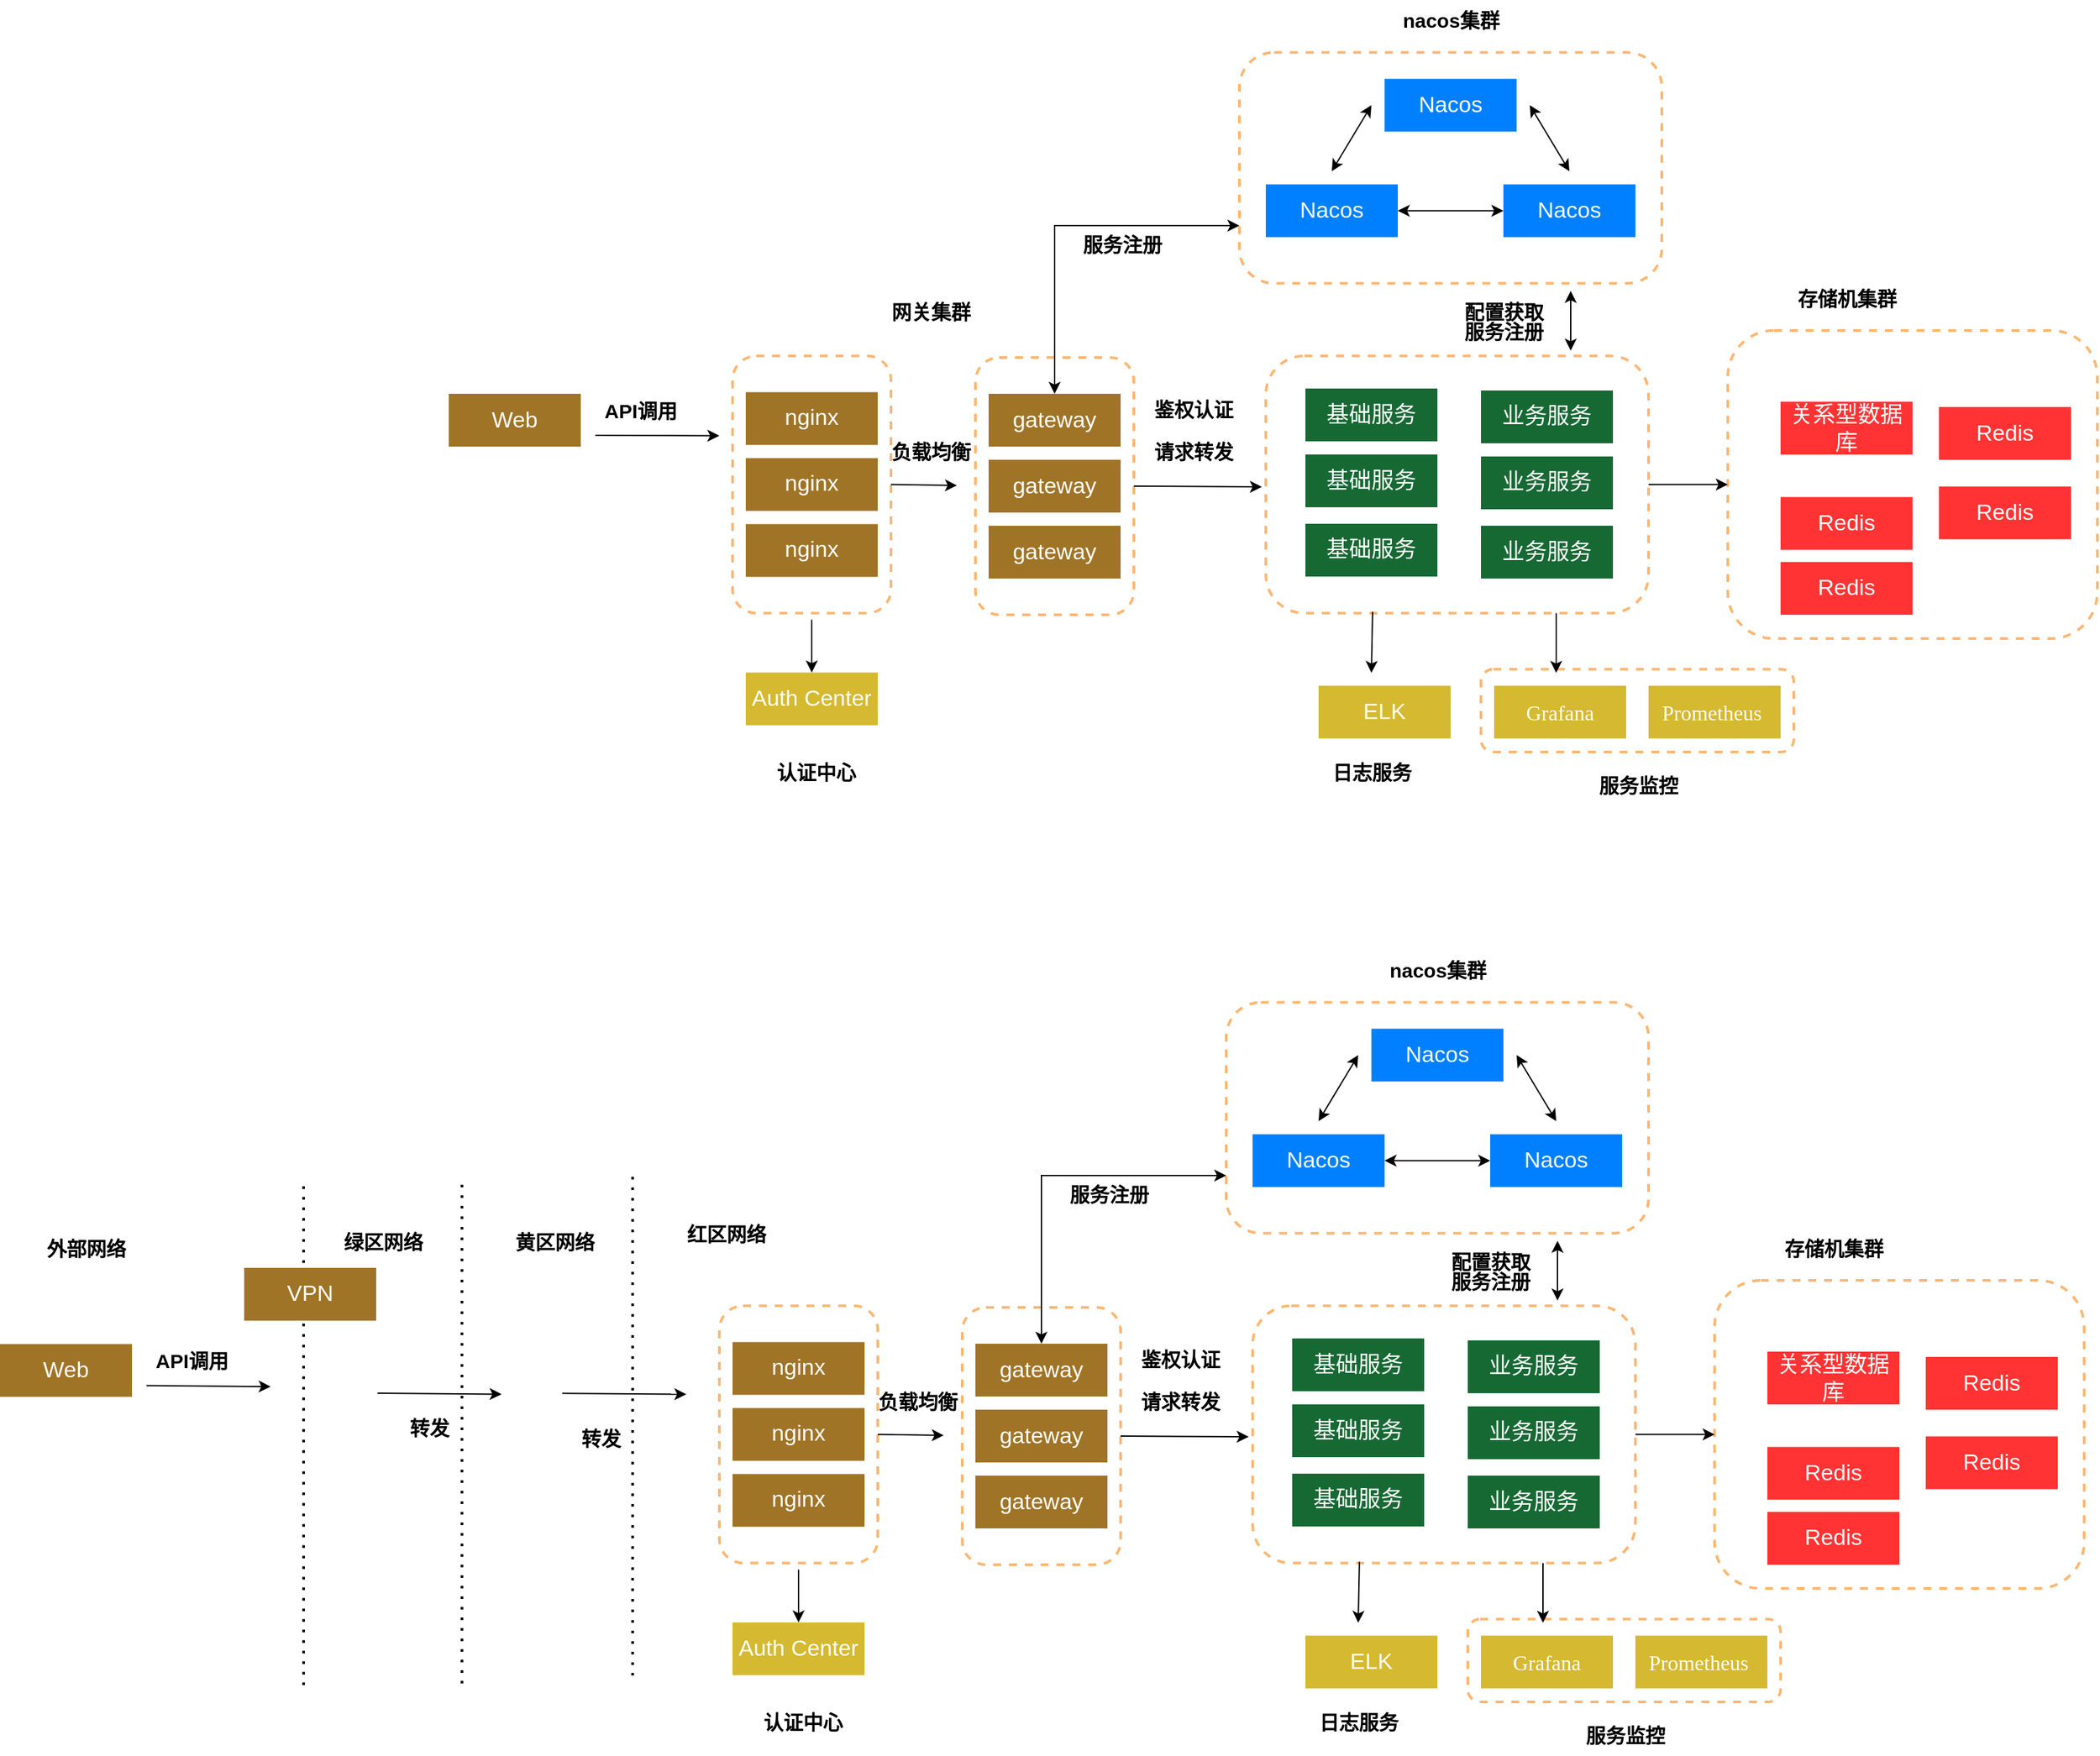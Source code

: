 <mxfile version="26.1.2">
  <diagram name="第 1 页" id="CDN1awkTx7iHZSeHB25q">
    <mxGraphModel dx="2567" dy="980" grid="1" gridSize="10" guides="1" tooltips="1" connect="1" arrows="1" fold="1" page="1" pageScale="1" pageWidth="827" pageHeight="1169" math="0" shadow="0">
      <root>
        <mxCell id="0" />
        <mxCell id="1" parent="0" />
        <mxCell id="YpanblVg95gVwMK05n6i-53" value="" style="rounded=1;whiteSpace=wrap;html=1;dashed=1;strokeColor=#FFB570;strokeWidth=2;" parent="1" vertex="1">
          <mxGeometry x="522" y="587.25" width="237" height="62.75" as="geometry" />
        </mxCell>
        <mxCell id="YpanblVg95gVwMK05n6i-47" value="" style="rounded=1;whiteSpace=wrap;html=1;dashed=1;strokeColor=#FFB570;strokeWidth=2;container=0;" parent="1" vertex="1">
          <mxGeometry x="139" y="351" width="120" height="195" as="geometry" />
        </mxCell>
        <mxCell id="YpanblVg95gVwMK05n6i-1" value="" style="rounded=1;whiteSpace=wrap;html=1;dashed=1;strokeColor=#FFB570;strokeWidth=2;" parent="1" vertex="1">
          <mxGeometry x="709" y="330.5" width="280" height="233.5" as="geometry" />
        </mxCell>
        <mxCell id="YpanblVg95gVwMK05n6i-7" value="" style="endArrow=classic;startArrow=classic;html=1;rounded=0;entryX=0;entryY=0.75;entryDx=0;entryDy=0;" parent="1" source="YpanblVg95gVwMK05n6i-4" target="YpanblVg95gVwMK05n6i-18" edge="1">
          <mxGeometry width="50" height="50" relative="1" as="geometry">
            <mxPoint x="259" y="409.75" as="sourcePoint" />
            <mxPoint x="309" y="359.75" as="targetPoint" />
            <Array as="points">
              <mxPoint x="199" y="251" />
            </Array>
          </mxGeometry>
        </mxCell>
        <mxCell id="YpanblVg95gVwMK05n6i-8" value="" style="endArrow=classic;html=1;rounded=0;" parent="1" edge="1">
          <mxGeometry width="50" height="50" relative="1" as="geometry">
            <mxPoint x="-149" y="410" as="sourcePoint" />
            <mxPoint x="-55" y="410.25" as="targetPoint" />
          </mxGeometry>
        </mxCell>
        <mxCell id="YpanblVg95gVwMK05n6i-9" value="API调用" style="text;html=1;align=center;verticalAlign=middle;resizable=0;points=[];autosize=1;strokeColor=none;fillColor=none;strokeWidth=3;fontSize=15;fontStyle=1" parent="1" vertex="1">
          <mxGeometry x="-155" y="375.75" width="80" height="30" as="geometry" />
        </mxCell>
        <mxCell id="YpanblVg95gVwMK05n6i-10" value="网关集群" style="text;html=1;align=center;verticalAlign=middle;resizable=0;points=[];autosize=1;strokeColor=none;fillColor=none;strokeWidth=3;fontSize=15;fontStyle=1" parent="1" vertex="1">
          <mxGeometry x="65" y="300.5" width="80" height="30" as="geometry" />
        </mxCell>
        <mxCell id="YpanblVg95gVwMK05n6i-11" value="nacos集群" style="text;html=1;align=center;verticalAlign=middle;resizable=0;points=[];autosize=1;strokeColor=none;fillColor=none;strokeWidth=3;fontSize=15;fontStyle=1" parent="1" vertex="1">
          <mxGeometry x="449" y="80" width="100" height="30" as="geometry" />
        </mxCell>
        <mxCell id="YpanblVg95gVwMK05n6i-12" style="edgeStyle=orthogonalEdgeStyle;rounded=0;orthogonalLoop=1;jettySize=auto;html=1;entryX=0;entryY=0.5;entryDx=0;entryDy=0;" parent="1" source="YpanblVg95gVwMK05n6i-13" target="YpanblVg95gVwMK05n6i-1" edge="1">
          <mxGeometry relative="1" as="geometry" />
        </mxCell>
        <mxCell id="YpanblVg95gVwMK05n6i-13" value="" style="rounded=1;whiteSpace=wrap;html=1;dashed=1;strokeColor=#FFB570;strokeWidth=2;" parent="1" vertex="1">
          <mxGeometry x="359" y="349.75" width="290" height="195" as="geometry" />
        </mxCell>
        <mxCell id="YpanblVg95gVwMK05n6i-14" value="&lt;font color=&quot;#ffffff&quot;&gt;基础服务&lt;/font&gt;" style="rounded=0;whiteSpace=wrap;html=1;fillColor=#176934;fontSize=17;strokeColor=none;" parent="1" vertex="1">
          <mxGeometry x="389" y="374.5" width="100" height="40" as="geometry" />
        </mxCell>
        <mxCell id="YpanblVg95gVwMK05n6i-15" value="&lt;span style=&quot;color: rgb(255, 255, 255);&quot;&gt;基础服务&lt;/span&gt;" style="rounded=0;whiteSpace=wrap;html=1;fillColor=#176934;fontSize=17;strokeColor=none;" parent="1" vertex="1">
          <mxGeometry x="389" y="424.5" width="100" height="40" as="geometry" />
        </mxCell>
        <mxCell id="YpanblVg95gVwMK05n6i-16" value="&lt;span style=&quot;color: rgb(255, 255, 255);&quot;&gt;基础服务&lt;/span&gt;" style="rounded=0;whiteSpace=wrap;html=1;fillColor=#176934;fontSize=17;strokeColor=none;" parent="1" vertex="1">
          <mxGeometry x="389" y="477" width="100" height="40" as="geometry" />
        </mxCell>
        <mxCell id="YpanblVg95gVwMK05n6i-17" value="" style="group" parent="1" vertex="1" connectable="0">
          <mxGeometry x="339" y="119.75" width="320" height="175" as="geometry" />
        </mxCell>
        <mxCell id="YpanblVg95gVwMK05n6i-18" value="" style="rounded=1;whiteSpace=wrap;html=1;dashed=1;strokeColor=#FFB570;strokeWidth=2;" parent="YpanblVg95gVwMK05n6i-17" vertex="1">
          <mxGeometry width="320" height="175" as="geometry" />
        </mxCell>
        <mxCell id="YpanblVg95gVwMK05n6i-19" value="&lt;font color=&quot;#ffffff&quot; style=&quot;font-size: 17px;&quot;&gt;Nacos&lt;/font&gt;" style="rounded=0;whiteSpace=wrap;html=1;fillColor=#0080ff;fontSize=17;strokeColor=none;" parent="YpanblVg95gVwMK05n6i-17" vertex="1">
          <mxGeometry x="110" y="20" width="100" height="40" as="geometry" />
        </mxCell>
        <mxCell id="YpanblVg95gVwMK05n6i-20" value="&lt;font color=&quot;#ffffff&quot; style=&quot;font-size: 17px;&quot;&gt;Nacos&lt;/font&gt;" style="rounded=0;whiteSpace=wrap;html=1;fillColor=#0080ff;fontSize=17;strokeColor=none;" parent="YpanblVg95gVwMK05n6i-17" vertex="1">
          <mxGeometry x="200" y="100" width="100" height="40" as="geometry" />
        </mxCell>
        <mxCell id="YpanblVg95gVwMK05n6i-21" value="&lt;font color=&quot;#ffffff&quot; style=&quot;font-size: 17px;&quot;&gt;Nacos&lt;/font&gt;" style="rounded=0;whiteSpace=wrap;html=1;fillColor=#0080ff;fontSize=17;strokeColor=none;" parent="YpanblVg95gVwMK05n6i-17" vertex="1">
          <mxGeometry x="20" y="100" width="100" height="40" as="geometry" />
        </mxCell>
        <mxCell id="YpanblVg95gVwMK05n6i-22" value="" style="endArrow=classic;startArrow=classic;html=1;rounded=0;" parent="YpanblVg95gVwMK05n6i-17" edge="1">
          <mxGeometry width="50" height="50" relative="1" as="geometry">
            <mxPoint x="70" y="90" as="sourcePoint" />
            <mxPoint x="100" y="40" as="targetPoint" />
          </mxGeometry>
        </mxCell>
        <mxCell id="YpanblVg95gVwMK05n6i-23" value="" style="endArrow=classic;startArrow=classic;html=1;rounded=0;" parent="YpanblVg95gVwMK05n6i-17" edge="1">
          <mxGeometry width="50" height="50" relative="1" as="geometry">
            <mxPoint x="250" y="90" as="sourcePoint" />
            <mxPoint x="220" y="40" as="targetPoint" />
          </mxGeometry>
        </mxCell>
        <mxCell id="YpanblVg95gVwMK05n6i-24" value="" style="endArrow=classic;startArrow=classic;html=1;rounded=0;" parent="YpanblVg95gVwMK05n6i-17" edge="1">
          <mxGeometry width="50" height="50" relative="1" as="geometry">
            <mxPoint x="200" y="120" as="sourcePoint" />
            <mxPoint x="120" y="120" as="targetPoint" />
          </mxGeometry>
        </mxCell>
        <mxCell id="YpanblVg95gVwMK05n6i-25" value="" style="endArrow=classic;html=1;rounded=0;exitX=1;exitY=0.5;exitDx=0;exitDy=0;" parent="1" source="YpanblVg95gVwMK05n6i-47" edge="1">
          <mxGeometry width="50" height="50" relative="1" as="geometry">
            <mxPoint x="269" y="445.5" as="sourcePoint" />
            <mxPoint x="356" y="449" as="targetPoint" />
          </mxGeometry>
        </mxCell>
        <mxCell id="YpanblVg95gVwMK05n6i-26" value="&lt;font color=&quot;#ffffff&quot;&gt;Auth Center&lt;/font&gt;" style="rounded=0;whiteSpace=wrap;html=1;fillColor=#d5b930;fontSize=17;strokeColor=none;" parent="1" vertex="1">
          <mxGeometry x="-35" y="589.75" width="100" height="40" as="geometry" />
        </mxCell>
        <mxCell id="YpanblVg95gVwMK05n6i-27" value="" style="endArrow=classic;html=1;rounded=0;entryX=0.5;entryY=0;entryDx=0;entryDy=0;" parent="1" target="YpanblVg95gVwMK05n6i-26" edge="1">
          <mxGeometry width="50" height="50" relative="1" as="geometry">
            <mxPoint x="15" y="549.75" as="sourcePoint" />
            <mxPoint x="45" y="457.75" as="targetPoint" />
          </mxGeometry>
        </mxCell>
        <mxCell id="YpanblVg95gVwMK05n6i-28" value="认证中心" style="text;html=1;align=center;verticalAlign=middle;resizable=0;points=[];autosize=1;strokeColor=none;fillColor=none;strokeWidth=3;fontSize=15;fontStyle=1" parent="1" vertex="1">
          <mxGeometry x="-22" y="649.75" width="80" height="30" as="geometry" />
        </mxCell>
        <mxCell id="YpanblVg95gVwMK05n6i-29" value="&lt;font color=&quot;#ffffff&quot;&gt;ELK&lt;/font&gt;" style="rounded=0;whiteSpace=wrap;html=1;fillColor=#d5b930;fontSize=17;strokeColor=none;" parent="1" vertex="1">
          <mxGeometry x="399" y="599.75" width="100" height="40" as="geometry" />
        </mxCell>
        <mxCell id="YpanblVg95gVwMK05n6i-30" value="" style="endArrow=classic;html=1;rounded=0;exitX=0.279;exitY=0.995;exitDx=0;exitDy=0;exitPerimeter=0;" parent="1" source="YpanblVg95gVwMK05n6i-13" edge="1">
          <mxGeometry width="50" height="50" relative="1" as="geometry">
            <mxPoint x="209" y="554.75" as="sourcePoint" />
            <mxPoint x="439" y="590" as="targetPoint" />
          </mxGeometry>
        </mxCell>
        <mxCell id="YpanblVg95gVwMK05n6i-31" value="日志服务" style="text;html=1;align=center;verticalAlign=middle;resizable=0;points=[];autosize=1;strokeColor=none;fillColor=none;strokeWidth=3;fontSize=15;fontStyle=1" parent="1" vertex="1">
          <mxGeometry x="399" y="650" width="80" height="30" as="geometry" />
        </mxCell>
        <mxCell id="YpanblVg95gVwMK05n6i-32" value="&lt;span style=&quot;font-size:12.0pt;mso-bidi-font-size:&lt;br/&gt;11.0pt;line-height:150%;font-family:&amp;quot;Times New Roman&amp;quot;,serif;mso-fareast-font-family:&lt;br/&gt;宋体;mso-bidi-theme-font:minor-bidi;mso-font-kerning:1.0pt;mso-ansi-language:&lt;br/&gt;EN-US;mso-fareast-language:ZH-CN;mso-bidi-language:AR-SA&quot; lang=&quot;EN-US&quot;&gt;Grafana&lt;/span&gt;" style="rounded=0;whiteSpace=wrap;html=1;fillColor=#d5b930;fontSize=17;strokeColor=none;fontColor=#FFFFFF;" parent="1" vertex="1">
          <mxGeometry x="532" y="599.75" width="100" height="40" as="geometry" />
        </mxCell>
        <mxCell id="YpanblVg95gVwMK05n6i-33" value="" style="endArrow=classic;html=1;rounded=0;exitX=0.279;exitY=0.995;exitDx=0;exitDy=0;exitPerimeter=0;" parent="1" edge="1">
          <mxGeometry width="50" height="50" relative="1" as="geometry">
            <mxPoint x="579" y="544.75" as="sourcePoint" />
            <mxPoint x="579" y="590" as="targetPoint" />
          </mxGeometry>
        </mxCell>
        <mxCell id="YpanblVg95gVwMK05n6i-34" value="服务监控" style="text;html=1;align=center;verticalAlign=middle;resizable=0;points=[];autosize=1;strokeColor=none;fillColor=none;strokeWidth=3;fontSize=15;fontStyle=1" parent="1" vertex="1">
          <mxGeometry x="600.5" y="660" width="80" height="30" as="geometry" />
        </mxCell>
        <mxCell id="YpanblVg95gVwMK05n6i-35" value="&lt;font color=&quot;#ffffff&quot;&gt;关系型数据库&lt;/font&gt;" style="rounded=0;whiteSpace=wrap;html=1;fillColor=#FF3333;fontSize=17;strokeColor=none;" parent="1" vertex="1">
          <mxGeometry x="749" y="384.5" width="100" height="40" as="geometry" />
        </mxCell>
        <mxCell id="YpanblVg95gVwMK05n6i-36" value="&lt;font color=&quot;#ffffff&quot;&gt;Redis&lt;/font&gt;" style="rounded=0;whiteSpace=wrap;html=1;fillColor=#FF3333;fontSize=17;strokeColor=none;" parent="1" vertex="1">
          <mxGeometry x="749" y="456.75" width="100" height="40" as="geometry" />
        </mxCell>
        <mxCell id="YpanblVg95gVwMK05n6i-37" value="&lt;font color=&quot;#ffffff&quot;&gt;业务服务&lt;/font&gt;" style="rounded=0;whiteSpace=wrap;html=1;fillColor=#176934;fontSize=17;strokeColor=none;" parent="1" vertex="1">
          <mxGeometry x="522" y="376" width="100" height="40" as="geometry" />
        </mxCell>
        <mxCell id="YpanblVg95gVwMK05n6i-38" value="&lt;span style=&quot;color: rgb(255, 255, 255);&quot;&gt;业务服务&lt;/span&gt;" style="rounded=0;whiteSpace=wrap;html=1;fillColor=#176934;fontSize=17;strokeColor=none;" parent="1" vertex="1">
          <mxGeometry x="522" y="426" width="100" height="40" as="geometry" />
        </mxCell>
        <mxCell id="YpanblVg95gVwMK05n6i-39" value="&lt;span style=&quot;color: rgb(255, 255, 255);&quot;&gt;业务服务&lt;/span&gt;" style="rounded=0;whiteSpace=wrap;html=1;fillColor=#176934;fontSize=17;strokeColor=none;" parent="1" vertex="1">
          <mxGeometry x="522" y="478.5" width="100" height="40" as="geometry" />
        </mxCell>
        <mxCell id="YpanblVg95gVwMK05n6i-3" value="" style="rounded=1;whiteSpace=wrap;html=1;dashed=1;strokeColor=#FFB570;strokeWidth=2;container=0;" parent="1" vertex="1">
          <mxGeometry x="-45" y="349.75" width="120" height="195" as="geometry" />
        </mxCell>
        <mxCell id="YpanblVg95gVwMK05n6i-4" value="&lt;font color=&quot;#ffffff&quot;&gt;gateway&lt;/font&gt;" style="rounded=0;whiteSpace=wrap;html=1;fillColor=#a07427;fontSize=17;strokeColor=none;container=0;" parent="1" vertex="1">
          <mxGeometry x="149" y="378.5" width="100" height="40" as="geometry" />
        </mxCell>
        <mxCell id="YpanblVg95gVwMK05n6i-5" value="&lt;font color=&quot;#ffffff&quot;&gt;gateway&lt;/font&gt;" style="rounded=0;whiteSpace=wrap;html=1;fillColor=#a07427;fontSize=17;strokeColor=none;container=0;" parent="1" vertex="1">
          <mxGeometry x="149" y="428.5" width="100" height="40" as="geometry" />
        </mxCell>
        <mxCell id="YpanblVg95gVwMK05n6i-6" value="&lt;font color=&quot;#ffffff&quot;&gt;gateway&lt;/font&gt;" style="rounded=0;whiteSpace=wrap;html=1;fillColor=#a07427;fontSize=17;strokeColor=none;container=0;" parent="1" vertex="1">
          <mxGeometry x="149" y="478.5" width="100" height="40" as="geometry" />
        </mxCell>
        <mxCell id="YpanblVg95gVwMK05n6i-40" value="&lt;font color=&quot;#ffffff&quot;&gt;nginx&lt;/font&gt;" style="rounded=0;whiteSpace=wrap;html=1;fillColor=#a07427;fontSize=17;strokeColor=none;container=0;" parent="1" vertex="1">
          <mxGeometry x="-35" y="377.25" width="100" height="40" as="geometry" />
        </mxCell>
        <mxCell id="YpanblVg95gVwMK05n6i-41" value="&lt;span style=&quot;color: rgb(255, 255, 255);&quot;&gt;nginx&lt;/span&gt;" style="rounded=0;whiteSpace=wrap;html=1;fillColor=#a07427;fontSize=17;strokeColor=none;container=0;" parent="1" vertex="1">
          <mxGeometry x="-35" y="427.25" width="100" height="40" as="geometry" />
        </mxCell>
        <mxCell id="YpanblVg95gVwMK05n6i-42" value="&lt;span style=&quot;color: rgb(255, 255, 255);&quot;&gt;nginx&lt;/span&gt;" style="rounded=0;whiteSpace=wrap;html=1;fillColor=#a07427;fontSize=17;strokeColor=none;container=0;" parent="1" vertex="1">
          <mxGeometry x="-35" y="477.25" width="100" height="40" as="geometry" />
        </mxCell>
        <mxCell id="YpanblVg95gVwMK05n6i-43" value="&lt;font color=&quot;#ffffff&quot;&gt;Web&lt;/font&gt;" style="rounded=0;whiteSpace=wrap;html=1;fillColor=#a07427;fontSize=17;strokeColor=none;container=0;" parent="1" vertex="1">
          <mxGeometry x="-260" y="378.5" width="100" height="40" as="geometry" />
        </mxCell>
        <mxCell id="YpanblVg95gVwMK05n6i-48" value="" style="endArrow=classic;html=1;rounded=0;exitX=1;exitY=0.5;exitDx=0;exitDy=0;" parent="1" source="YpanblVg95gVwMK05n6i-3" edge="1">
          <mxGeometry width="50" height="50" relative="1" as="geometry">
            <mxPoint x="39" y="442.25" as="sourcePoint" />
            <mxPoint x="125" y="448" as="targetPoint" />
          </mxGeometry>
        </mxCell>
        <mxCell id="YpanblVg95gVwMK05n6i-50" value="负载均衡" style="text;html=1;align=center;verticalAlign=middle;resizable=0;points=[];autosize=1;strokeColor=none;fillColor=none;strokeWidth=3;fontSize=15;fontStyle=1" parent="1" vertex="1">
          <mxGeometry x="65" y="407.25" width="80" height="30" as="geometry" />
        </mxCell>
        <mxCell id="YpanblVg95gVwMK05n6i-51" value="请求转发" style="text;html=1;align=center;verticalAlign=middle;resizable=0;points=[];autosize=1;strokeColor=none;fillColor=none;strokeWidth=3;fontSize=15;fontStyle=1" parent="1" vertex="1">
          <mxGeometry x="264" y="407.25" width="80" height="30" as="geometry" />
        </mxCell>
        <mxCell id="YpanblVg95gVwMK05n6i-52" value="&lt;span lang=&quot;EN-US&quot; style=&quot;font-size:12.0pt;mso-bidi-font-size:&lt;br/&gt;11.0pt;line-height:150%;font-family:&amp;quot;Times New Roman&amp;quot;,serif;mso-fareast-font-family:&lt;br/&gt;宋体;mso-bidi-theme-font:minor-bidi;mso-font-kerning:1.0pt;mso-ansi-language:&lt;br/&gt;EN-US;mso-fareast-language:ZH-CN;mso-bidi-language:AR-SA&quot;&gt;Prometheus&amp;nbsp;&lt;/span&gt;" style="rounded=0;whiteSpace=wrap;html=1;fillColor=#d5b930;fontSize=17;strokeColor=none;fontColor=#FFFFFF;" parent="1" vertex="1">
          <mxGeometry x="649" y="599.75" width="100" height="40" as="geometry" />
        </mxCell>
        <mxCell id="YpanblVg95gVwMK05n6i-54" value="存储机集群" style="text;html=1;align=center;verticalAlign=middle;resizable=0;points=[];autosize=1;strokeColor=none;fillColor=none;strokeWidth=3;fontSize=15;fontStyle=1" parent="1" vertex="1">
          <mxGeometry x="749" y="291" width="100" height="30" as="geometry" />
        </mxCell>
        <mxCell id="YpanblVg95gVwMK05n6i-56" value="&lt;font color=&quot;#ffffff&quot;&gt;Redis&lt;/font&gt;" style="rounded=0;whiteSpace=wrap;html=1;fillColor=#FF3333;fontSize=17;strokeColor=none;" parent="1" vertex="1">
          <mxGeometry x="749" y="506" width="100" height="40" as="geometry" />
        </mxCell>
        <mxCell id="YpanblVg95gVwMK05n6i-57" value="&lt;font color=&quot;#ffffff&quot;&gt;Redis&lt;/font&gt;" style="rounded=0;whiteSpace=wrap;html=1;fillColor=#FF3333;fontSize=17;strokeColor=none;" parent="1" vertex="1">
          <mxGeometry x="869" y="388.5" width="100" height="40" as="geometry" />
        </mxCell>
        <mxCell id="YpanblVg95gVwMK05n6i-58" value="&lt;font color=&quot;#ffffff&quot;&gt;Redis&lt;/font&gt;" style="rounded=0;whiteSpace=wrap;html=1;fillColor=#FF3333;fontSize=17;strokeColor=none;" parent="1" vertex="1">
          <mxGeometry x="869" y="448.75" width="100" height="40" as="geometry" />
        </mxCell>
        <mxCell id="YpanblVg95gVwMK05n6i-60" value="服务注册" style="text;html=1;align=center;verticalAlign=middle;resizable=0;points=[];autosize=1;strokeColor=none;fillColor=none;strokeWidth=3;fontSize=15;fontStyle=1" parent="1" vertex="1">
          <mxGeometry x="210" y="250" width="80" height="30" as="geometry" />
        </mxCell>
        <mxCell id="YpanblVg95gVwMK05n6i-61" value="鉴权认证" style="text;html=1;align=center;verticalAlign=middle;resizable=0;points=[];autosize=1;strokeColor=none;fillColor=none;strokeWidth=3;fontSize=15;fontStyle=1" parent="1" vertex="1">
          <mxGeometry x="264" y="374.5" width="80" height="30" as="geometry" />
        </mxCell>
        <mxCell id="YpanblVg95gVwMK05n6i-62" value="服务注册" style="text;html=1;align=center;verticalAlign=middle;resizable=0;points=[];autosize=1;strokeColor=none;fillColor=none;strokeWidth=3;fontSize=15;fontStyle=1" parent="1" vertex="1">
          <mxGeometry x="499" y="315.75" width="80" height="30" as="geometry" />
        </mxCell>
        <mxCell id="YpanblVg95gVwMK05n6i-63" value="" style="endArrow=classic;html=1;rounded=0;exitX=0.279;exitY=0.995;exitDx=0;exitDy=0;exitPerimeter=0;startArrow=classic;startFill=1;" parent="1" edge="1">
          <mxGeometry width="50" height="50" relative="1" as="geometry">
            <mxPoint x="590" y="300.5" as="sourcePoint" />
            <mxPoint x="590" y="345.75" as="targetPoint" />
          </mxGeometry>
        </mxCell>
        <mxCell id="YpanblVg95gVwMK05n6i-64" value="配置获取" style="text;html=1;align=center;verticalAlign=middle;resizable=0;points=[];autosize=1;strokeColor=none;fillColor=none;strokeWidth=3;fontSize=15;fontStyle=1" parent="1" vertex="1">
          <mxGeometry x="499" y="300.5" width="80" height="30" as="geometry" />
        </mxCell>
        <mxCell id="xLjhcjiEux8-4FWyUihL-1" value="" style="rounded=1;whiteSpace=wrap;html=1;dashed=1;strokeColor=#FFB570;strokeWidth=2;" vertex="1" parent="1">
          <mxGeometry x="512" y="1307.25" width="237" height="62.75" as="geometry" />
        </mxCell>
        <mxCell id="xLjhcjiEux8-4FWyUihL-2" value="" style="rounded=1;whiteSpace=wrap;html=1;dashed=1;strokeColor=#FFB570;strokeWidth=2;container=0;" vertex="1" parent="1">
          <mxGeometry x="129" y="1071" width="120" height="195" as="geometry" />
        </mxCell>
        <mxCell id="xLjhcjiEux8-4FWyUihL-3" value="" style="rounded=1;whiteSpace=wrap;html=1;dashed=1;strokeColor=#FFB570;strokeWidth=2;" vertex="1" parent="1">
          <mxGeometry x="699" y="1050.5" width="280" height="233.5" as="geometry" />
        </mxCell>
        <mxCell id="xLjhcjiEux8-4FWyUihL-4" value="" style="endArrow=classic;startArrow=classic;html=1;rounded=0;entryX=0;entryY=0.75;entryDx=0;entryDy=0;" edge="1" parent="1" source="xLjhcjiEux8-4FWyUihL-38" target="xLjhcjiEux8-4FWyUihL-15">
          <mxGeometry width="50" height="50" relative="1" as="geometry">
            <mxPoint x="249" y="1129.75" as="sourcePoint" />
            <mxPoint x="299" y="1079.75" as="targetPoint" />
            <Array as="points">
              <mxPoint x="189" y="971" />
            </Array>
          </mxGeometry>
        </mxCell>
        <mxCell id="xLjhcjiEux8-4FWyUihL-5" value="" style="endArrow=classic;html=1;rounded=0;" edge="1" parent="1">
          <mxGeometry width="50" height="50" relative="1" as="geometry">
            <mxPoint x="-489" y="1130.25" as="sourcePoint" />
            <mxPoint x="-395" y="1131" as="targetPoint" />
          </mxGeometry>
        </mxCell>
        <mxCell id="xLjhcjiEux8-4FWyUihL-6" value="API调用" style="text;html=1;align=center;verticalAlign=middle;resizable=0;points=[];autosize=1;strokeColor=none;fillColor=none;strokeWidth=3;fontSize=15;fontStyle=1" vertex="1" parent="1">
          <mxGeometry x="-495" y="1096" width="80" height="30" as="geometry" />
        </mxCell>
        <mxCell id="xLjhcjiEux8-4FWyUihL-7" value="外部网络" style="text;html=1;align=center;verticalAlign=middle;resizable=0;points=[];autosize=1;strokeColor=none;fillColor=none;strokeWidth=3;fontSize=15;fontStyle=1" vertex="1" parent="1">
          <mxGeometry x="-575" y="1011" width="80" height="30" as="geometry" />
        </mxCell>
        <mxCell id="xLjhcjiEux8-4FWyUihL-8" value="nacos集群" style="text;html=1;align=center;verticalAlign=middle;resizable=0;points=[];autosize=1;strokeColor=none;fillColor=none;strokeWidth=3;fontSize=15;fontStyle=1" vertex="1" parent="1">
          <mxGeometry x="439" y="800" width="100" height="30" as="geometry" />
        </mxCell>
        <mxCell id="xLjhcjiEux8-4FWyUihL-9" style="edgeStyle=orthogonalEdgeStyle;rounded=0;orthogonalLoop=1;jettySize=auto;html=1;entryX=0;entryY=0.5;entryDx=0;entryDy=0;" edge="1" parent="1" source="xLjhcjiEux8-4FWyUihL-10" target="xLjhcjiEux8-4FWyUihL-3">
          <mxGeometry relative="1" as="geometry" />
        </mxCell>
        <mxCell id="xLjhcjiEux8-4FWyUihL-10" value="" style="rounded=1;whiteSpace=wrap;html=1;dashed=1;strokeColor=#FFB570;strokeWidth=2;" vertex="1" parent="1">
          <mxGeometry x="349" y="1069.75" width="290" height="195" as="geometry" />
        </mxCell>
        <mxCell id="xLjhcjiEux8-4FWyUihL-11" value="&lt;font color=&quot;#ffffff&quot;&gt;基础服务&lt;/font&gt;" style="rounded=0;whiteSpace=wrap;html=1;fillColor=#176934;fontSize=17;strokeColor=none;" vertex="1" parent="1">
          <mxGeometry x="379" y="1094.5" width="100" height="40" as="geometry" />
        </mxCell>
        <mxCell id="xLjhcjiEux8-4FWyUihL-12" value="&lt;span style=&quot;color: rgb(255, 255, 255);&quot;&gt;基础服务&lt;/span&gt;" style="rounded=0;whiteSpace=wrap;html=1;fillColor=#176934;fontSize=17;strokeColor=none;" vertex="1" parent="1">
          <mxGeometry x="379" y="1144.5" width="100" height="40" as="geometry" />
        </mxCell>
        <mxCell id="xLjhcjiEux8-4FWyUihL-13" value="&lt;span style=&quot;color: rgb(255, 255, 255);&quot;&gt;基础服务&lt;/span&gt;" style="rounded=0;whiteSpace=wrap;html=1;fillColor=#176934;fontSize=17;strokeColor=none;" vertex="1" parent="1">
          <mxGeometry x="379" y="1197" width="100" height="40" as="geometry" />
        </mxCell>
        <mxCell id="xLjhcjiEux8-4FWyUihL-14" value="" style="group" vertex="1" connectable="0" parent="1">
          <mxGeometry x="329" y="839.75" width="320" height="175" as="geometry" />
        </mxCell>
        <mxCell id="xLjhcjiEux8-4FWyUihL-15" value="" style="rounded=1;whiteSpace=wrap;html=1;dashed=1;strokeColor=#FFB570;strokeWidth=2;" vertex="1" parent="xLjhcjiEux8-4FWyUihL-14">
          <mxGeometry width="320" height="175" as="geometry" />
        </mxCell>
        <mxCell id="xLjhcjiEux8-4FWyUihL-16" value="&lt;font color=&quot;#ffffff&quot; style=&quot;font-size: 17px;&quot;&gt;Nacos&lt;/font&gt;" style="rounded=0;whiteSpace=wrap;html=1;fillColor=#0080ff;fontSize=17;strokeColor=none;" vertex="1" parent="xLjhcjiEux8-4FWyUihL-14">
          <mxGeometry x="110" y="20" width="100" height="40" as="geometry" />
        </mxCell>
        <mxCell id="xLjhcjiEux8-4FWyUihL-17" value="&lt;font color=&quot;#ffffff&quot; style=&quot;font-size: 17px;&quot;&gt;Nacos&lt;/font&gt;" style="rounded=0;whiteSpace=wrap;html=1;fillColor=#0080ff;fontSize=17;strokeColor=none;" vertex="1" parent="xLjhcjiEux8-4FWyUihL-14">
          <mxGeometry x="200" y="100" width="100" height="40" as="geometry" />
        </mxCell>
        <mxCell id="xLjhcjiEux8-4FWyUihL-18" value="&lt;font color=&quot;#ffffff&quot; style=&quot;font-size: 17px;&quot;&gt;Nacos&lt;/font&gt;" style="rounded=0;whiteSpace=wrap;html=1;fillColor=#0080ff;fontSize=17;strokeColor=none;" vertex="1" parent="xLjhcjiEux8-4FWyUihL-14">
          <mxGeometry x="20" y="100" width="100" height="40" as="geometry" />
        </mxCell>
        <mxCell id="xLjhcjiEux8-4FWyUihL-19" value="" style="endArrow=classic;startArrow=classic;html=1;rounded=0;" edge="1" parent="xLjhcjiEux8-4FWyUihL-14">
          <mxGeometry width="50" height="50" relative="1" as="geometry">
            <mxPoint x="70" y="90" as="sourcePoint" />
            <mxPoint x="100" y="40" as="targetPoint" />
          </mxGeometry>
        </mxCell>
        <mxCell id="xLjhcjiEux8-4FWyUihL-20" value="" style="endArrow=classic;startArrow=classic;html=1;rounded=0;" edge="1" parent="xLjhcjiEux8-4FWyUihL-14">
          <mxGeometry width="50" height="50" relative="1" as="geometry">
            <mxPoint x="250" y="90" as="sourcePoint" />
            <mxPoint x="220" y="40" as="targetPoint" />
          </mxGeometry>
        </mxCell>
        <mxCell id="xLjhcjiEux8-4FWyUihL-21" value="" style="endArrow=classic;startArrow=classic;html=1;rounded=0;" edge="1" parent="xLjhcjiEux8-4FWyUihL-14">
          <mxGeometry width="50" height="50" relative="1" as="geometry">
            <mxPoint x="200" y="120" as="sourcePoint" />
            <mxPoint x="120" y="120" as="targetPoint" />
          </mxGeometry>
        </mxCell>
        <mxCell id="xLjhcjiEux8-4FWyUihL-22" value="" style="endArrow=classic;html=1;rounded=0;exitX=1;exitY=0.5;exitDx=0;exitDy=0;" edge="1" parent="1" source="xLjhcjiEux8-4FWyUihL-2">
          <mxGeometry width="50" height="50" relative="1" as="geometry">
            <mxPoint x="259" y="1165.5" as="sourcePoint" />
            <mxPoint x="346" y="1169" as="targetPoint" />
          </mxGeometry>
        </mxCell>
        <mxCell id="xLjhcjiEux8-4FWyUihL-23" value="&lt;font color=&quot;#ffffff&quot;&gt;Auth Center&lt;/font&gt;" style="rounded=0;whiteSpace=wrap;html=1;fillColor=#d5b930;fontSize=17;strokeColor=none;" vertex="1" parent="1">
          <mxGeometry x="-45" y="1309.75" width="100" height="40" as="geometry" />
        </mxCell>
        <mxCell id="xLjhcjiEux8-4FWyUihL-24" value="" style="endArrow=classic;html=1;rounded=0;entryX=0.5;entryY=0;entryDx=0;entryDy=0;" edge="1" parent="1" target="xLjhcjiEux8-4FWyUihL-23">
          <mxGeometry width="50" height="50" relative="1" as="geometry">
            <mxPoint x="5" y="1269.75" as="sourcePoint" />
            <mxPoint x="35" y="1177.75" as="targetPoint" />
          </mxGeometry>
        </mxCell>
        <mxCell id="xLjhcjiEux8-4FWyUihL-25" value="认证中心" style="text;html=1;align=center;verticalAlign=middle;resizable=0;points=[];autosize=1;strokeColor=none;fillColor=none;strokeWidth=3;fontSize=15;fontStyle=1" vertex="1" parent="1">
          <mxGeometry x="-32" y="1369.75" width="80" height="30" as="geometry" />
        </mxCell>
        <mxCell id="xLjhcjiEux8-4FWyUihL-26" value="&lt;font color=&quot;#ffffff&quot;&gt;ELK&lt;/font&gt;" style="rounded=0;whiteSpace=wrap;html=1;fillColor=#d5b930;fontSize=17;strokeColor=none;" vertex="1" parent="1">
          <mxGeometry x="389" y="1319.75" width="100" height="40" as="geometry" />
        </mxCell>
        <mxCell id="xLjhcjiEux8-4FWyUihL-27" value="" style="endArrow=classic;html=1;rounded=0;exitX=0.279;exitY=0.995;exitDx=0;exitDy=0;exitPerimeter=0;" edge="1" parent="1" source="xLjhcjiEux8-4FWyUihL-10">
          <mxGeometry width="50" height="50" relative="1" as="geometry">
            <mxPoint x="199" y="1274.75" as="sourcePoint" />
            <mxPoint x="429" y="1310" as="targetPoint" />
          </mxGeometry>
        </mxCell>
        <mxCell id="xLjhcjiEux8-4FWyUihL-28" value="日志服务" style="text;html=1;align=center;verticalAlign=middle;resizable=0;points=[];autosize=1;strokeColor=none;fillColor=none;strokeWidth=3;fontSize=15;fontStyle=1" vertex="1" parent="1">
          <mxGeometry x="389" y="1370" width="80" height="30" as="geometry" />
        </mxCell>
        <mxCell id="xLjhcjiEux8-4FWyUihL-29" value="&lt;span style=&quot;font-size:12.0pt;mso-bidi-font-size:&lt;br/&gt;11.0pt;line-height:150%;font-family:&amp;quot;Times New Roman&amp;quot;,serif;mso-fareast-font-family:&lt;br/&gt;宋体;mso-bidi-theme-font:minor-bidi;mso-font-kerning:1.0pt;mso-ansi-language:&lt;br/&gt;EN-US;mso-fareast-language:ZH-CN;mso-bidi-language:AR-SA&quot; lang=&quot;EN-US&quot;&gt;Grafana&lt;/span&gt;" style="rounded=0;whiteSpace=wrap;html=1;fillColor=#d5b930;fontSize=17;strokeColor=none;fontColor=#FFFFFF;" vertex="1" parent="1">
          <mxGeometry x="522" y="1319.75" width="100" height="40" as="geometry" />
        </mxCell>
        <mxCell id="xLjhcjiEux8-4FWyUihL-30" value="" style="endArrow=classic;html=1;rounded=0;exitX=0.279;exitY=0.995;exitDx=0;exitDy=0;exitPerimeter=0;" edge="1" parent="1">
          <mxGeometry width="50" height="50" relative="1" as="geometry">
            <mxPoint x="569" y="1264.75" as="sourcePoint" />
            <mxPoint x="569" y="1310" as="targetPoint" />
          </mxGeometry>
        </mxCell>
        <mxCell id="xLjhcjiEux8-4FWyUihL-31" value="服务监控" style="text;html=1;align=center;verticalAlign=middle;resizable=0;points=[];autosize=1;strokeColor=none;fillColor=none;strokeWidth=3;fontSize=15;fontStyle=1" vertex="1" parent="1">
          <mxGeometry x="590.5" y="1380" width="80" height="30" as="geometry" />
        </mxCell>
        <mxCell id="xLjhcjiEux8-4FWyUihL-32" value="&lt;font color=&quot;#ffffff&quot;&gt;关系型数据库&lt;/font&gt;" style="rounded=0;whiteSpace=wrap;html=1;fillColor=#FF3333;fontSize=17;strokeColor=none;" vertex="1" parent="1">
          <mxGeometry x="739" y="1104.5" width="100" height="40" as="geometry" />
        </mxCell>
        <mxCell id="xLjhcjiEux8-4FWyUihL-33" value="&lt;font color=&quot;#ffffff&quot;&gt;Redis&lt;/font&gt;" style="rounded=0;whiteSpace=wrap;html=1;fillColor=#FF3333;fontSize=17;strokeColor=none;" vertex="1" parent="1">
          <mxGeometry x="739" y="1176.75" width="100" height="40" as="geometry" />
        </mxCell>
        <mxCell id="xLjhcjiEux8-4FWyUihL-34" value="&lt;font color=&quot;#ffffff&quot;&gt;业务服务&lt;/font&gt;" style="rounded=0;whiteSpace=wrap;html=1;fillColor=#176934;fontSize=17;strokeColor=none;" vertex="1" parent="1">
          <mxGeometry x="512" y="1096" width="100" height="40" as="geometry" />
        </mxCell>
        <mxCell id="xLjhcjiEux8-4FWyUihL-35" value="&lt;span style=&quot;color: rgb(255, 255, 255);&quot;&gt;业务服务&lt;/span&gt;" style="rounded=0;whiteSpace=wrap;html=1;fillColor=#176934;fontSize=17;strokeColor=none;" vertex="1" parent="1">
          <mxGeometry x="512" y="1146" width="100" height="40" as="geometry" />
        </mxCell>
        <mxCell id="xLjhcjiEux8-4FWyUihL-36" value="&lt;span style=&quot;color: rgb(255, 255, 255);&quot;&gt;业务服务&lt;/span&gt;" style="rounded=0;whiteSpace=wrap;html=1;fillColor=#176934;fontSize=17;strokeColor=none;" vertex="1" parent="1">
          <mxGeometry x="512" y="1198.5" width="100" height="40" as="geometry" />
        </mxCell>
        <mxCell id="xLjhcjiEux8-4FWyUihL-37" value="" style="rounded=1;whiteSpace=wrap;html=1;dashed=1;strokeColor=#FFB570;strokeWidth=2;container=0;" vertex="1" parent="1">
          <mxGeometry x="-55" y="1069.75" width="120" height="195" as="geometry" />
        </mxCell>
        <mxCell id="xLjhcjiEux8-4FWyUihL-38" value="&lt;font color=&quot;#ffffff&quot;&gt;gateway&lt;/font&gt;" style="rounded=0;whiteSpace=wrap;html=1;fillColor=#a07427;fontSize=17;strokeColor=none;container=0;" vertex="1" parent="1">
          <mxGeometry x="139" y="1098.5" width="100" height="40" as="geometry" />
        </mxCell>
        <mxCell id="xLjhcjiEux8-4FWyUihL-39" value="&lt;font color=&quot;#ffffff&quot;&gt;gateway&lt;/font&gt;" style="rounded=0;whiteSpace=wrap;html=1;fillColor=#a07427;fontSize=17;strokeColor=none;container=0;" vertex="1" parent="1">
          <mxGeometry x="139" y="1148.5" width="100" height="40" as="geometry" />
        </mxCell>
        <mxCell id="xLjhcjiEux8-4FWyUihL-40" value="&lt;font color=&quot;#ffffff&quot;&gt;gateway&lt;/font&gt;" style="rounded=0;whiteSpace=wrap;html=1;fillColor=#a07427;fontSize=17;strokeColor=none;container=0;" vertex="1" parent="1">
          <mxGeometry x="139" y="1198.5" width="100" height="40" as="geometry" />
        </mxCell>
        <mxCell id="xLjhcjiEux8-4FWyUihL-41" value="&lt;font color=&quot;#ffffff&quot;&gt;nginx&lt;/font&gt;" style="rounded=0;whiteSpace=wrap;html=1;fillColor=#a07427;fontSize=17;strokeColor=none;container=0;" vertex="1" parent="1">
          <mxGeometry x="-45" y="1097.25" width="100" height="40" as="geometry" />
        </mxCell>
        <mxCell id="xLjhcjiEux8-4FWyUihL-42" value="&lt;span style=&quot;color: rgb(255, 255, 255);&quot;&gt;nginx&lt;/span&gt;" style="rounded=0;whiteSpace=wrap;html=1;fillColor=#a07427;fontSize=17;strokeColor=none;container=0;" vertex="1" parent="1">
          <mxGeometry x="-45" y="1147.25" width="100" height="40" as="geometry" />
        </mxCell>
        <mxCell id="xLjhcjiEux8-4FWyUihL-43" value="&lt;span style=&quot;color: rgb(255, 255, 255);&quot;&gt;nginx&lt;/span&gt;" style="rounded=0;whiteSpace=wrap;html=1;fillColor=#a07427;fontSize=17;strokeColor=none;container=0;" vertex="1" parent="1">
          <mxGeometry x="-45" y="1197.25" width="100" height="40" as="geometry" />
        </mxCell>
        <mxCell id="xLjhcjiEux8-4FWyUihL-44" value="&lt;font color=&quot;#ffffff&quot;&gt;Web&lt;/font&gt;" style="rounded=0;whiteSpace=wrap;html=1;fillColor=#a07427;fontSize=17;strokeColor=none;container=0;" vertex="1" parent="1">
          <mxGeometry x="-600" y="1098.75" width="100" height="40" as="geometry" />
        </mxCell>
        <mxCell id="xLjhcjiEux8-4FWyUihL-48" value="" style="endArrow=classic;html=1;rounded=0;exitX=1;exitY=0.5;exitDx=0;exitDy=0;" edge="1" parent="1" source="xLjhcjiEux8-4FWyUihL-37">
          <mxGeometry width="50" height="50" relative="1" as="geometry">
            <mxPoint x="29" y="1162.25" as="sourcePoint" />
            <mxPoint x="115" y="1168" as="targetPoint" />
          </mxGeometry>
        </mxCell>
        <mxCell id="xLjhcjiEux8-4FWyUihL-49" value="负载均衡" style="text;html=1;align=center;verticalAlign=middle;resizable=0;points=[];autosize=1;strokeColor=none;fillColor=none;strokeWidth=3;fontSize=15;fontStyle=1" vertex="1" parent="1">
          <mxGeometry x="55" y="1127.25" width="80" height="30" as="geometry" />
        </mxCell>
        <mxCell id="xLjhcjiEux8-4FWyUihL-50" value="请求转发" style="text;html=1;align=center;verticalAlign=middle;resizable=0;points=[];autosize=1;strokeColor=none;fillColor=none;strokeWidth=3;fontSize=15;fontStyle=1" vertex="1" parent="1">
          <mxGeometry x="254" y="1127.25" width="80" height="30" as="geometry" />
        </mxCell>
        <mxCell id="xLjhcjiEux8-4FWyUihL-51" value="&lt;span lang=&quot;EN-US&quot; style=&quot;font-size:12.0pt;mso-bidi-font-size:&lt;br/&gt;11.0pt;line-height:150%;font-family:&amp;quot;Times New Roman&amp;quot;,serif;mso-fareast-font-family:&lt;br/&gt;宋体;mso-bidi-theme-font:minor-bidi;mso-font-kerning:1.0pt;mso-ansi-language:&lt;br/&gt;EN-US;mso-fareast-language:ZH-CN;mso-bidi-language:AR-SA&quot;&gt;Prometheus&amp;nbsp;&lt;/span&gt;" style="rounded=0;whiteSpace=wrap;html=1;fillColor=#d5b930;fontSize=17;strokeColor=none;fontColor=#FFFFFF;" vertex="1" parent="1">
          <mxGeometry x="639" y="1319.75" width="100" height="40" as="geometry" />
        </mxCell>
        <mxCell id="xLjhcjiEux8-4FWyUihL-52" value="存储机集群" style="text;html=1;align=center;verticalAlign=middle;resizable=0;points=[];autosize=1;strokeColor=none;fillColor=none;strokeWidth=3;fontSize=15;fontStyle=1" vertex="1" parent="1">
          <mxGeometry x="739" y="1011" width="100" height="30" as="geometry" />
        </mxCell>
        <mxCell id="xLjhcjiEux8-4FWyUihL-53" value="&lt;font color=&quot;#ffffff&quot;&gt;Redis&lt;/font&gt;" style="rounded=0;whiteSpace=wrap;html=1;fillColor=#FF3333;fontSize=17;strokeColor=none;" vertex="1" parent="1">
          <mxGeometry x="739" y="1226" width="100" height="40" as="geometry" />
        </mxCell>
        <mxCell id="xLjhcjiEux8-4FWyUihL-54" value="&lt;font color=&quot;#ffffff&quot;&gt;Redis&lt;/font&gt;" style="rounded=0;whiteSpace=wrap;html=1;fillColor=#FF3333;fontSize=17;strokeColor=none;" vertex="1" parent="1">
          <mxGeometry x="859" y="1108.5" width="100" height="40" as="geometry" />
        </mxCell>
        <mxCell id="xLjhcjiEux8-4FWyUihL-55" value="&lt;font color=&quot;#ffffff&quot;&gt;Redis&lt;/font&gt;" style="rounded=0;whiteSpace=wrap;html=1;fillColor=#FF3333;fontSize=17;strokeColor=none;" vertex="1" parent="1">
          <mxGeometry x="859" y="1168.75" width="100" height="40" as="geometry" />
        </mxCell>
        <mxCell id="xLjhcjiEux8-4FWyUihL-56" value="服务注册" style="text;html=1;align=center;verticalAlign=middle;resizable=0;points=[];autosize=1;strokeColor=none;fillColor=none;strokeWidth=3;fontSize=15;fontStyle=1" vertex="1" parent="1">
          <mxGeometry x="200" y="970" width="80" height="30" as="geometry" />
        </mxCell>
        <mxCell id="xLjhcjiEux8-4FWyUihL-57" value="鉴权认证" style="text;html=1;align=center;verticalAlign=middle;resizable=0;points=[];autosize=1;strokeColor=none;fillColor=none;strokeWidth=3;fontSize=15;fontStyle=1" vertex="1" parent="1">
          <mxGeometry x="254" y="1094.5" width="80" height="30" as="geometry" />
        </mxCell>
        <mxCell id="xLjhcjiEux8-4FWyUihL-58" value="服务注册" style="text;html=1;align=center;verticalAlign=middle;resizable=0;points=[];autosize=1;strokeColor=none;fillColor=none;strokeWidth=3;fontSize=15;fontStyle=1" vertex="1" parent="1">
          <mxGeometry x="489" y="1035.75" width="80" height="30" as="geometry" />
        </mxCell>
        <mxCell id="xLjhcjiEux8-4FWyUihL-59" value="" style="endArrow=classic;html=1;rounded=0;exitX=0.279;exitY=0.995;exitDx=0;exitDy=0;exitPerimeter=0;startArrow=classic;startFill=1;" edge="1" parent="1">
          <mxGeometry width="50" height="50" relative="1" as="geometry">
            <mxPoint x="580" y="1020.5" as="sourcePoint" />
            <mxPoint x="580" y="1065.75" as="targetPoint" />
          </mxGeometry>
        </mxCell>
        <mxCell id="xLjhcjiEux8-4FWyUihL-60" value="配置获取" style="text;html=1;align=center;verticalAlign=middle;resizable=0;points=[];autosize=1;strokeColor=none;fillColor=none;strokeWidth=3;fontSize=15;fontStyle=1" vertex="1" parent="1">
          <mxGeometry x="489" y="1020.5" width="80" height="30" as="geometry" />
        </mxCell>
        <mxCell id="xLjhcjiEux8-4FWyUihL-61" value="" style="endArrow=none;dashed=1;html=1;dashPattern=1 3;strokeWidth=2;rounded=0;" edge="1" parent="1">
          <mxGeometry width="50" height="50" relative="1" as="geometry">
            <mxPoint x="-370" y="1357.25" as="sourcePoint" />
            <mxPoint x="-370" y="977.25" as="targetPoint" />
          </mxGeometry>
        </mxCell>
        <mxCell id="xLjhcjiEux8-4FWyUihL-62" value="&lt;font color=&quot;#ffffff&quot;&gt;VPN&lt;/font&gt;" style="rounded=0;whiteSpace=wrap;html=1;fillColor=#a07427;fontSize=17;strokeColor=none;container=0;" vertex="1" parent="1">
          <mxGeometry x="-415" y="1041" width="100" height="40" as="geometry" />
        </mxCell>
        <mxCell id="xLjhcjiEux8-4FWyUihL-63" value="" style="endArrow=none;dashed=1;html=1;dashPattern=1 3;strokeWidth=2;rounded=0;" edge="1" parent="1">
          <mxGeometry width="50" height="50" relative="1" as="geometry">
            <mxPoint x="-250" y="1356" as="sourcePoint" />
            <mxPoint x="-250" y="976" as="targetPoint" />
          </mxGeometry>
        </mxCell>
        <mxCell id="xLjhcjiEux8-4FWyUihL-64" value="绿区网络" style="text;html=1;align=center;verticalAlign=middle;resizable=0;points=[];autosize=1;strokeColor=none;fillColor=none;strokeWidth=3;fontSize=15;fontStyle=1" vertex="1" parent="1">
          <mxGeometry x="-350" y="1005.75" width="80" height="30" as="geometry" />
        </mxCell>
        <mxCell id="xLjhcjiEux8-4FWyUihL-65" value="" style="endArrow=none;dashed=1;html=1;dashPattern=1 3;strokeWidth=2;rounded=0;" edge="1" parent="1">
          <mxGeometry width="50" height="50" relative="1" as="geometry">
            <mxPoint x="-120.71" y="1350" as="sourcePoint" />
            <mxPoint x="-120.71" y="970" as="targetPoint" />
          </mxGeometry>
        </mxCell>
        <mxCell id="xLjhcjiEux8-4FWyUihL-66" value="黄区网络" style="text;html=1;align=center;verticalAlign=middle;resizable=0;points=[];autosize=1;strokeColor=none;fillColor=none;strokeWidth=3;fontSize=15;fontStyle=1" vertex="1" parent="1">
          <mxGeometry x="-220" y="1005.75" width="80" height="30" as="geometry" />
        </mxCell>
        <mxCell id="xLjhcjiEux8-4FWyUihL-69" value="" style="endArrow=classic;html=1;rounded=0;" edge="1" parent="1">
          <mxGeometry width="50" height="50" relative="1" as="geometry">
            <mxPoint x="-314" y="1136" as="sourcePoint" />
            <mxPoint x="-220" y="1136.75" as="targetPoint" />
          </mxGeometry>
        </mxCell>
        <mxCell id="xLjhcjiEux8-4FWyUihL-70" value="" style="endArrow=classic;html=1;rounded=0;" edge="1" parent="1">
          <mxGeometry width="50" height="50" relative="1" as="geometry">
            <mxPoint x="-174" y="1136.07" as="sourcePoint" />
            <mxPoint x="-80" y="1136.82" as="targetPoint" />
          </mxGeometry>
        </mxCell>
        <mxCell id="xLjhcjiEux8-4FWyUihL-71" value="红区网络" style="text;html=1;align=center;verticalAlign=middle;resizable=0;points=[];autosize=1;strokeColor=none;fillColor=none;strokeWidth=3;fontSize=15;fontStyle=1" vertex="1" parent="1">
          <mxGeometry x="-90" y="1000" width="80" height="30" as="geometry" />
        </mxCell>
        <mxCell id="xLjhcjiEux8-4FWyUihL-72" value="转发" style="text;html=1;align=center;verticalAlign=middle;resizable=0;points=[];autosize=1;strokeColor=none;fillColor=none;strokeWidth=3;fontSize=15;fontStyle=1" vertex="1" parent="1">
          <mxGeometry x="-300" y="1147.25" width="50" height="30" as="geometry" />
        </mxCell>
        <mxCell id="xLjhcjiEux8-4FWyUihL-73" value="转发" style="text;html=1;align=center;verticalAlign=middle;resizable=0;points=[];autosize=1;strokeColor=none;fillColor=none;strokeWidth=3;fontSize=15;fontStyle=1" vertex="1" parent="1">
          <mxGeometry x="-170" y="1154.5" width="50" height="30" as="geometry" />
        </mxCell>
      </root>
    </mxGraphModel>
  </diagram>
</mxfile>
